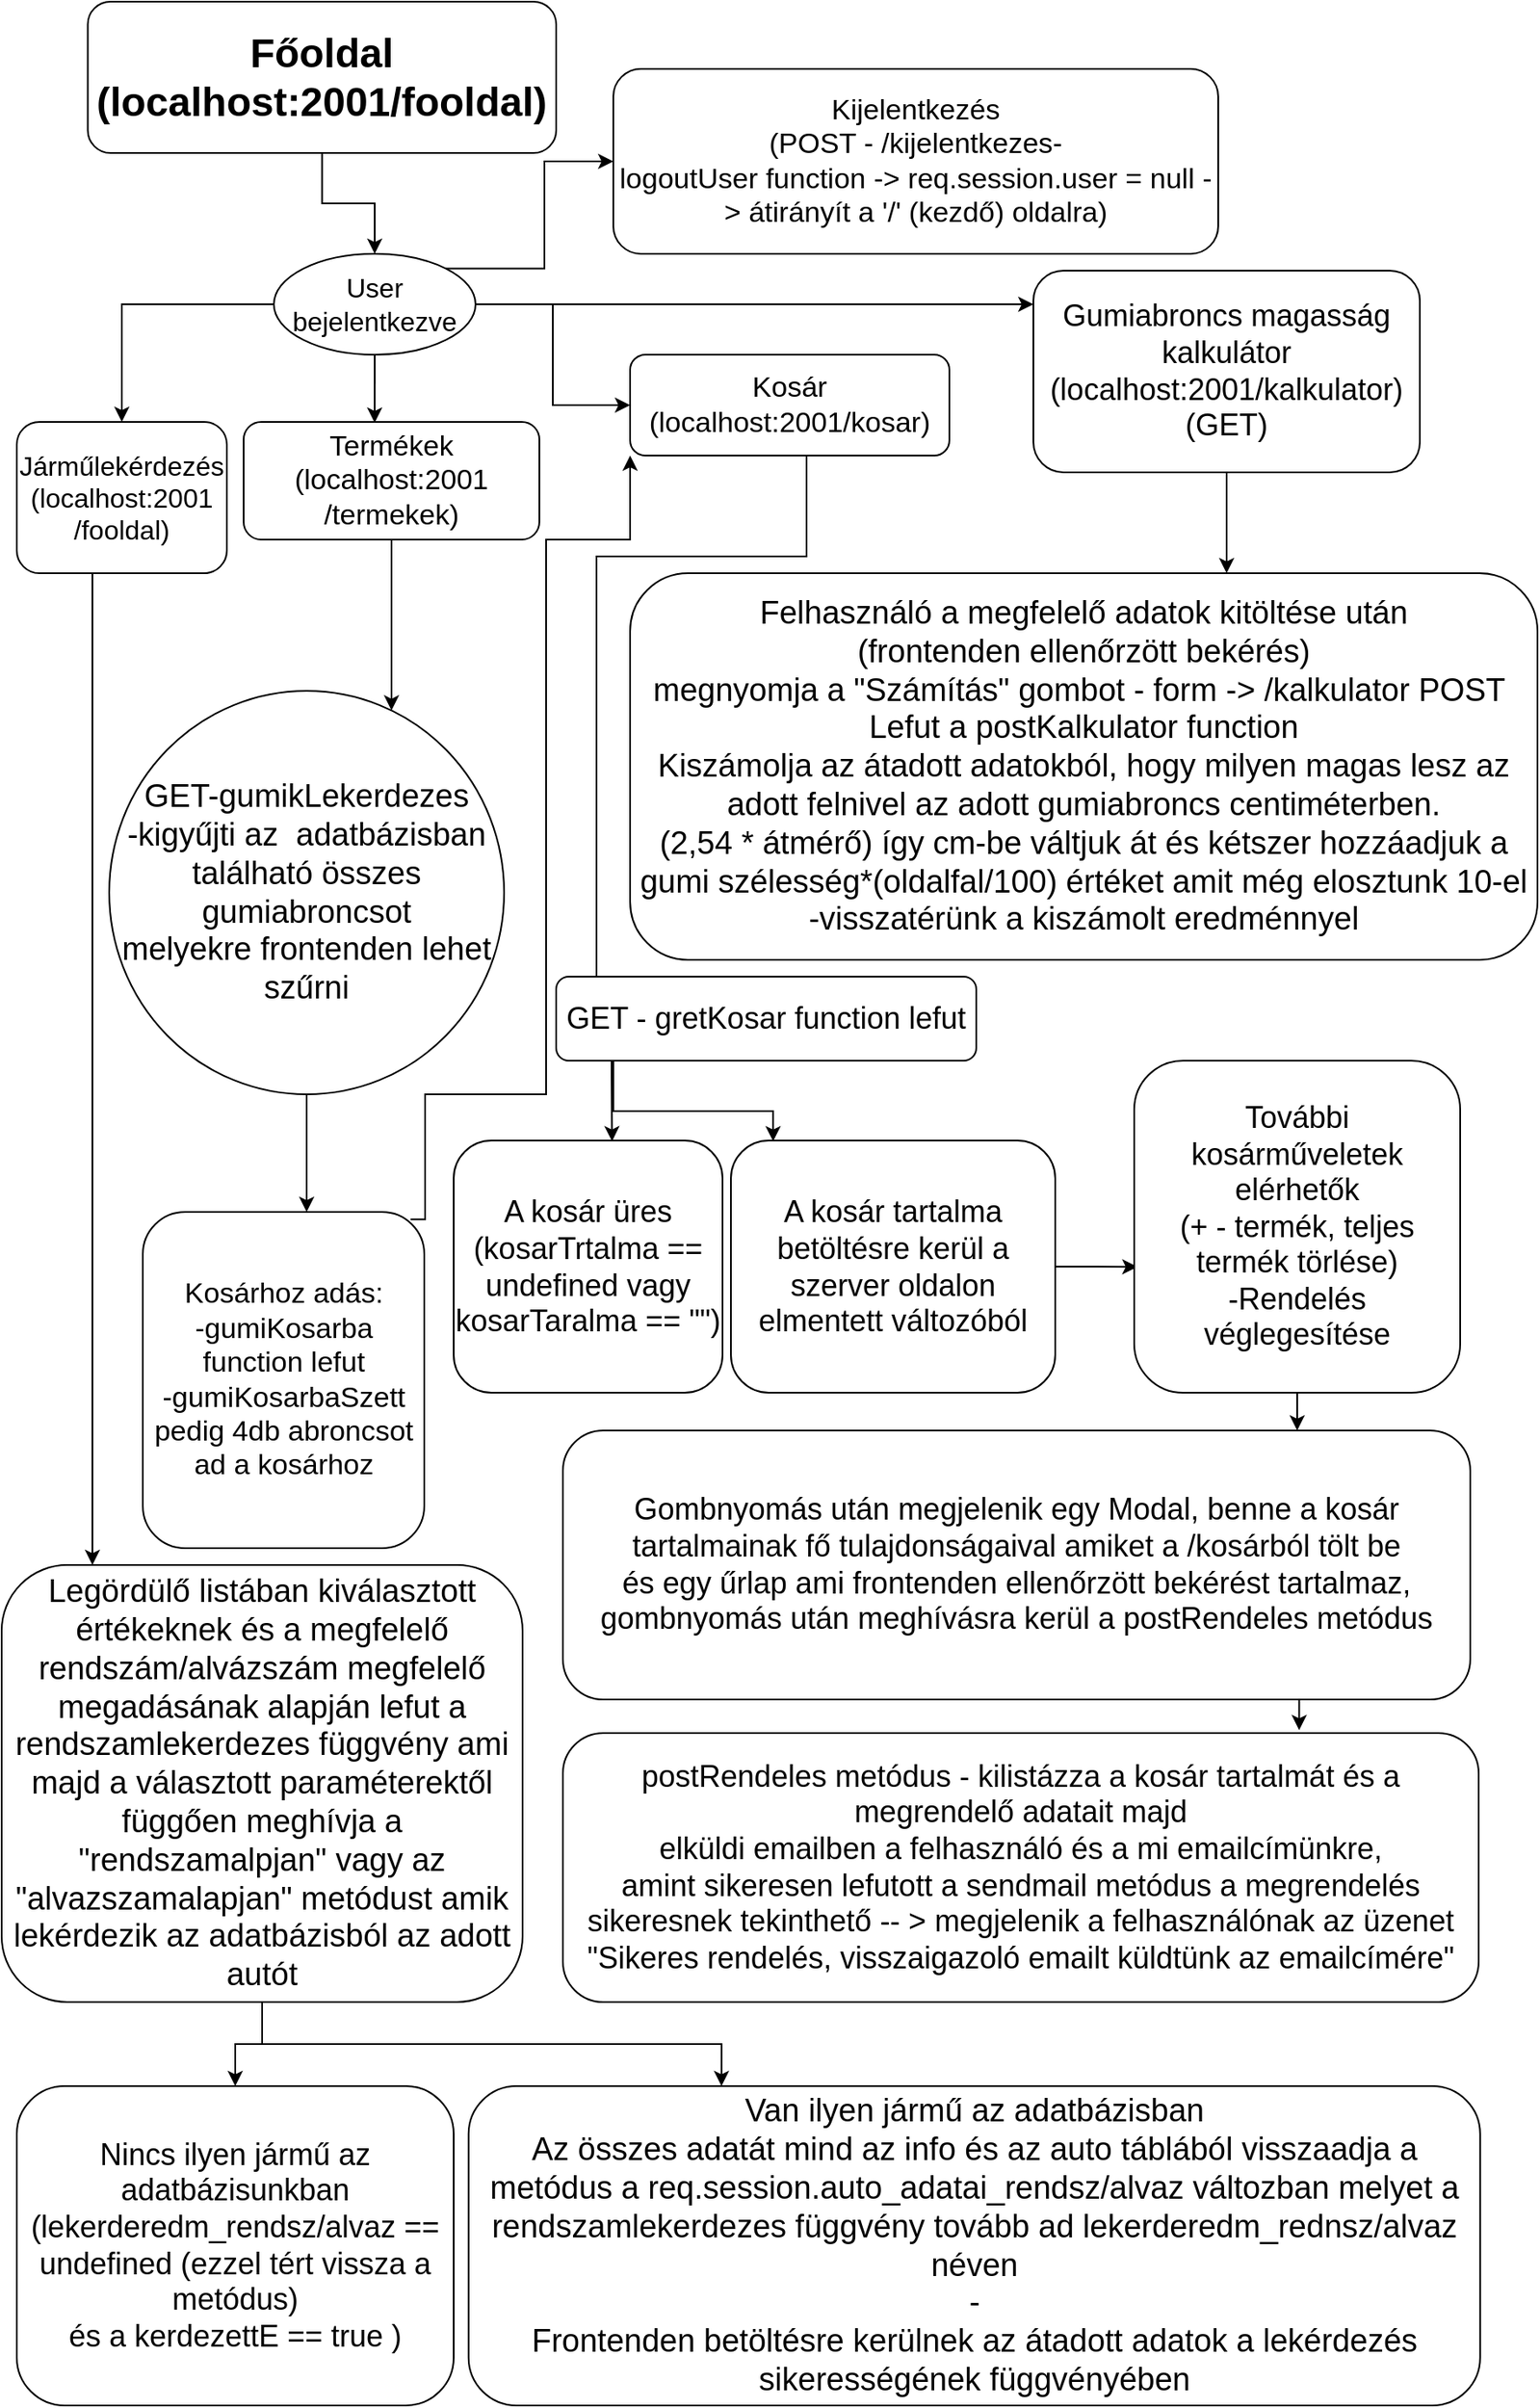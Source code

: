 <mxfile version="17.3.0" type="device"><diagram id="HGh5GYdAjxCbBvtb3ppb" name="Page-1"><mxGraphModel dx="1673" dy="1075" grid="1" gridSize="10" guides="1" tooltips="1" connect="1" arrows="1" fold="1" page="1" pageScale="1" pageWidth="827" pageHeight="1169" math="0" shadow="0"><root><mxCell id="0"/><mxCell id="1" parent="0"/><mxCell id="kMj5dIBPWIlDe_cF6TaS-4" style="edgeStyle=orthogonalEdgeStyle;rounded=0;orthogonalLoop=1;jettySize=auto;html=1;entryX=0.5;entryY=0;entryDx=0;entryDy=0;" edge="1" parent="1" source="qYlpwDRyYmOsgT5r-fNk-1" target="qYlpwDRyYmOsgT5r-fNk-2"><mxGeometry relative="1" as="geometry"/></mxCell><mxCell id="qYlpwDRyYmOsgT5r-fNk-1" value="&lt;font style=&quot;font-size: 24px&quot;&gt;&lt;b&gt;Főoldal&lt;br&gt;(localhost:2001/fooldal)&lt;/b&gt;&lt;/font&gt;" style="rounded=1;whiteSpace=wrap;html=1;" parent="1" vertex="1"><mxGeometry x="237.25" y="80" width="278.75" height="90" as="geometry"/></mxCell><mxCell id="qYlpwDRyYmOsgT5r-fNk-7" value="" style="edgeStyle=orthogonalEdgeStyle;rounded=0;orthogonalLoop=1;jettySize=auto;html=1;fontSize=17;" parent="1" source="qYlpwDRyYmOsgT5r-fNk-2" target="qYlpwDRyYmOsgT5r-fNk-6" edge="1"><mxGeometry relative="1" as="geometry"/></mxCell><mxCell id="qYlpwDRyYmOsgT5r-fNk-11" value="" style="edgeStyle=orthogonalEdgeStyle;rounded=0;orthogonalLoop=1;jettySize=auto;html=1;fontSize=17;" parent="1" source="qYlpwDRyYmOsgT5r-fNk-2" target="qYlpwDRyYmOsgT5r-fNk-10" edge="1"><mxGeometry relative="1" as="geometry"/></mxCell><mxCell id="qYlpwDRyYmOsgT5r-fNk-13" value="" style="edgeStyle=orthogonalEdgeStyle;rounded=0;orthogonalLoop=1;jettySize=auto;html=1;fontSize=17;" parent="1" source="qYlpwDRyYmOsgT5r-fNk-2" target="qYlpwDRyYmOsgT5r-fNk-12" edge="1"><mxGeometry relative="1" as="geometry"><Array as="points"><mxPoint x="860" y="260"/><mxPoint x="860" y="260"/></Array></mxGeometry></mxCell><mxCell id="qYlpwDRyYmOsgT5r-fNk-18" style="edgeStyle=orthogonalEdgeStyle;rounded=0;orthogonalLoop=1;jettySize=auto;html=1;exitX=1;exitY=0;exitDx=0;exitDy=0;entryX=0;entryY=0.5;entryDx=0;entryDy=0;fontSize=17;" parent="1" source="qYlpwDRyYmOsgT5r-fNk-2" target="qYlpwDRyYmOsgT5r-fNk-4" edge="1"><mxGeometry relative="1" as="geometry"/></mxCell><mxCell id="kMj5dIBPWIlDe_cF6TaS-11" style="edgeStyle=orthogonalEdgeStyle;rounded=0;orthogonalLoop=1;jettySize=auto;html=1;entryX=0.443;entryY=0.007;entryDx=0;entryDy=0;entryPerimeter=0;fontSize=17;" edge="1" parent="1" source="qYlpwDRyYmOsgT5r-fNk-2" target="qYlpwDRyYmOsgT5r-fNk-8"><mxGeometry relative="1" as="geometry"/></mxCell><mxCell id="qYlpwDRyYmOsgT5r-fNk-2" value="&lt;font style=&quot;font-size: 16px&quot;&gt;User bejelentkezve&lt;/font&gt;" style="ellipse;whiteSpace=wrap;html=1;rounded=1;" parent="1" vertex="1"><mxGeometry x="348" y="230" width="120" height="60" as="geometry"/></mxCell><mxCell id="qYlpwDRyYmOsgT5r-fNk-4" value="&lt;font style=&quot;font-size: 17px&quot;&gt;Kijelentkezés&lt;br&gt;(POST - /kijelentkezes- &lt;br&gt;logoutUser function -&amp;gt; req.session.user = null -&amp;gt; átirányít a '/' (kezdő) oldalra)&lt;/font&gt;" style="whiteSpace=wrap;html=1;rounded=1;" parent="1" vertex="1"><mxGeometry x="550" y="120" width="360" height="110" as="geometry"/></mxCell><mxCell id="qYlpwDRyYmOsgT5r-fNk-15" value="" style="edgeStyle=orthogonalEdgeStyle;rounded=0;orthogonalLoop=1;jettySize=auto;html=1;fontSize=17;" parent="1" source="qYlpwDRyYmOsgT5r-fNk-6" target="qYlpwDRyYmOsgT5r-fNk-14" edge="1"><mxGeometry relative="1" as="geometry"><Array as="points"><mxPoint x="240" y="720"/><mxPoint x="240" y="720"/></Array></mxGeometry></mxCell><mxCell id="qYlpwDRyYmOsgT5r-fNk-6" value="&lt;font style=&quot;font-size: 16px&quot;&gt;Járműlekérdezés&lt;br&gt;(localhost:2001&lt;br&gt;/fooldal)&lt;/font&gt;" style="whiteSpace=wrap;html=1;rounded=1;" parent="1" vertex="1"><mxGeometry x="195" y="330" width="125" height="90" as="geometry"/></mxCell><mxCell id="GN4-xmFXsHfn7Z7wkp_S-4" style="edgeStyle=orthogonalEdgeStyle;rounded=0;orthogonalLoop=1;jettySize=auto;html=1;fontSize=17;" parent="1" source="qYlpwDRyYmOsgT5r-fNk-8" target="qYlpwDRyYmOsgT5r-fNk-16" edge="1"><mxGeometry relative="1" as="geometry"><Array as="points"><mxPoint x="390" y="400"/><mxPoint x="390" y="400"/></Array></mxGeometry></mxCell><mxCell id="qYlpwDRyYmOsgT5r-fNk-8" value="&lt;font style=&quot;font-size: 17px&quot;&gt;Termékek&lt;br&gt;(localhost:2001&lt;br&gt;/termekek)&lt;/font&gt;" style="whiteSpace=wrap;html=1;rounded=1;" parent="1" vertex="1"><mxGeometry x="330" y="330" width="176" height="70" as="geometry"/></mxCell><mxCell id="kMj5dIBPWIlDe_cF6TaS-9" style="edgeStyle=orthogonalEdgeStyle;rounded=0;orthogonalLoop=1;jettySize=auto;html=1;entryX=0.198;entryY=0.111;entryDx=0;entryDy=0;entryPerimeter=0;" edge="1" parent="1" source="qYlpwDRyYmOsgT5r-fNk-10" target="qYlpwDRyYmOsgT5r-fNk-26"><mxGeometry relative="1" as="geometry"><Array as="points"><mxPoint x="665" y="410"/><mxPoint x="540" y="410"/></Array></mxGeometry></mxCell><mxCell id="qYlpwDRyYmOsgT5r-fNk-10" value="&lt;font style=&quot;font-size: 17px&quot;&gt;Kosár&lt;br&gt;(localhost:2001/kosar)&lt;/font&gt;" style="whiteSpace=wrap;html=1;rounded=1;" parent="1" vertex="1"><mxGeometry x="560" y="290" width="190" height="60" as="geometry"/></mxCell><mxCell id="Z-UA0LGfHoTg0JX9UKSZ-2" value="" style="edgeStyle=orthogonalEdgeStyle;rounded=0;orthogonalLoop=1;jettySize=auto;html=1;" parent="1" source="qYlpwDRyYmOsgT5r-fNk-12" target="Z-UA0LGfHoTg0JX9UKSZ-1" edge="1"><mxGeometry relative="1" as="geometry"><Array as="points"><mxPoint x="845" y="350"/><mxPoint x="845" y="350"/></Array></mxGeometry></mxCell><mxCell id="qYlpwDRyYmOsgT5r-fNk-12" value="&lt;font style=&quot;font-size: 18px&quot;&gt;Gumiabroncs magasság kalkulátor&lt;br&gt;(localhost:2001/kalkulator) (GET)&lt;/font&gt;" style="whiteSpace=wrap;html=1;rounded=1;" parent="1" vertex="1"><mxGeometry x="800" y="240" width="230" height="120" as="geometry"/></mxCell><mxCell id="xdgRmM3sGP-fQzW3aatK-2" value="" style="edgeStyle=orthogonalEdgeStyle;rounded=0;orthogonalLoop=1;jettySize=auto;html=1;" parent="1" source="qYlpwDRyYmOsgT5r-fNk-14" target="xdgRmM3sGP-fQzW3aatK-1" edge="1"><mxGeometry relative="1" as="geometry"/></mxCell><mxCell id="tpSjlPLaAttCzlAUfKzX-3" style="edgeStyle=orthogonalEdgeStyle;rounded=0;orthogonalLoop=1;jettySize=auto;html=1;entryX=0.25;entryY=0;entryDx=0;entryDy=0;" parent="1" source="qYlpwDRyYmOsgT5r-fNk-14" target="xdgRmM3sGP-fQzW3aatK-3" edge="1"><mxGeometry relative="1" as="geometry"/></mxCell><mxCell id="qYlpwDRyYmOsgT5r-fNk-14" value="&lt;font style=&quot;font-size: 19px&quot;&gt;Legördülő listában kiválasztott értékeknek és a megfelelő rendszám/alvázszám megfelelő megadásának alapján lefut a rendszamlekerdezes függvény ami majd a választott paraméterektől függően meghívja a &quot;rendszamalpjan&quot; vagy az &quot;alvazszamalapjan&quot; metódust amik lekérdezik az adatbázisból az adott autót&lt;/font&gt;" style="whiteSpace=wrap;html=1;rounded=1;" parent="1" vertex="1"><mxGeometry x="186" y="1010" width="310" height="260" as="geometry"/></mxCell><mxCell id="qYlpwDRyYmOsgT5r-fNk-22" value="" style="edgeStyle=orthogonalEdgeStyle;rounded=0;orthogonalLoop=1;jettySize=auto;html=1;fontSize=17;" parent="1" source="qYlpwDRyYmOsgT5r-fNk-16" target="qYlpwDRyYmOsgT5r-fNk-21" edge="1"><mxGeometry relative="1" as="geometry"><Array as="points"><mxPoint x="390" y="630"/><mxPoint x="390" y="630"/></Array></mxGeometry></mxCell><mxCell id="kMj5dIBPWIlDe_cF6TaS-2" style="edgeStyle=orthogonalEdgeStyle;rounded=0;orthogonalLoop=1;jettySize=auto;html=1;exitX=0.951;exitY=0.022;exitDx=0;exitDy=0;entryX=0;entryY=1;entryDx=0;entryDy=0;exitPerimeter=0;" edge="1" parent="1"><mxGeometry relative="1" as="geometry"><mxPoint x="429.293" y="804.4" as="sourcePoint"/><mxPoint x="560" y="350" as="targetPoint"/><Array as="points"><mxPoint x="438" y="804"/><mxPoint x="438" y="730"/><mxPoint x="510" y="730"/><mxPoint x="510" y="400"/><mxPoint x="560" y="400"/></Array></mxGeometry></mxCell><mxCell id="qYlpwDRyYmOsgT5r-fNk-21" value="&lt;font style=&quot;font-size: 17px&quot;&gt;Kosárhoz adás:&lt;br&gt;-gumiKosarba function lefut&lt;br&gt;-gumiKosarbaSzett pedig 4db abroncsot ad a kosárhoz&lt;/font&gt;" style="whiteSpace=wrap;html=1;rounded=1;" parent="1" vertex="1"><mxGeometry x="270" y="800" width="167.5" height="200" as="geometry"/></mxCell><mxCell id="kMj5dIBPWIlDe_cF6TaS-8" style="edgeStyle=orthogonalEdgeStyle;rounded=0;orthogonalLoop=1;jettySize=auto;html=1;entryX=0.13;entryY=0.003;entryDx=0;entryDy=0;entryPerimeter=0;" edge="1" parent="1" source="qYlpwDRyYmOsgT5r-fNk-26" target="qYlpwDRyYmOsgT5r-fNk-36"><mxGeometry relative="1" as="geometry"><Array as="points"><mxPoint x="550" y="740"/><mxPoint x="645" y="740"/></Array></mxGeometry></mxCell><mxCell id="kMj5dIBPWIlDe_cF6TaS-10" style="edgeStyle=orthogonalEdgeStyle;rounded=0;orthogonalLoop=1;jettySize=auto;html=1;entryX=0.589;entryY=0.003;entryDx=0;entryDy=0;entryPerimeter=0;" edge="1" parent="1" source="qYlpwDRyYmOsgT5r-fNk-26" target="qYlpwDRyYmOsgT5r-fNk-34"><mxGeometry relative="1" as="geometry"><Array as="points"><mxPoint x="549" y="720"/><mxPoint x="549" y="720"/></Array></mxGeometry></mxCell><mxCell id="qYlpwDRyYmOsgT5r-fNk-26" value="&lt;font style=&quot;font-size: 18px&quot;&gt;GET - gretKosar function lefut&lt;/font&gt;" style="whiteSpace=wrap;html=1;rounded=1;" parent="1" vertex="1"><mxGeometry x="516" y="660" width="250" height="50" as="geometry"/></mxCell><mxCell id="qYlpwDRyYmOsgT5r-fNk-34" value="&lt;font style=&quot;font-size: 18px&quot;&gt;&lt;font style=&quot;font-size: 18px&quot;&gt;A kosár üres&lt;/font&gt;&lt;br&gt;(kosarTrtalma == undefined vagy&lt;br&gt;kosarTaralma == &quot;&quot;)&lt;/font&gt;" style="whiteSpace=wrap;html=1;rounded=1;" parent="1" vertex="1"><mxGeometry x="455" y="757.5" width="160" height="150" as="geometry"/></mxCell><mxCell id="kMj5dIBPWIlDe_cF6TaS-6" style="edgeStyle=orthogonalEdgeStyle;rounded=0;orthogonalLoop=1;jettySize=auto;html=1;entryX=0.01;entryY=0.621;entryDx=0;entryDy=0;entryPerimeter=0;" edge="1" parent="1" source="qYlpwDRyYmOsgT5r-fNk-36" target="qYlpwDRyYmOsgT5r-fNk-38"><mxGeometry relative="1" as="geometry"/></mxCell><mxCell id="qYlpwDRyYmOsgT5r-fNk-36" value="&lt;font style=&quot;font-size: 18px&quot;&gt;A kosár tartalma betöltésre kerül a szerver oldalon elmentett változóból&lt;/font&gt;" style="whiteSpace=wrap;html=1;rounded=1;" parent="1" vertex="1"><mxGeometry x="620" y="757.5" width="193" height="150" as="geometry"/></mxCell><mxCell id="xdgRmM3sGP-fQzW3aatK-9" value="" style="edgeStyle=orthogonalEdgeStyle;rounded=0;orthogonalLoop=1;jettySize=auto;html=1;" parent="1" source="qYlpwDRyYmOsgT5r-fNk-38" target="xdgRmM3sGP-fQzW3aatK-8" edge="1"><mxGeometry relative="1" as="geometry"><Array as="points"><mxPoint x="1046" y="820"/><mxPoint x="1046" y="820"/></Array></mxGeometry></mxCell><mxCell id="qYlpwDRyYmOsgT5r-fNk-38" value="&lt;font style=&quot;font-size: 18px&quot;&gt;További kosárműveletek elérhetők&lt;br&gt;(+ - termék, teljes termék törlése)&lt;br&gt;-Rendelés véglegesítése&lt;/font&gt;" style="whiteSpace=wrap;html=1;rounded=1;" parent="1" vertex="1"><mxGeometry x="860" y="710" width="194" height="197.5" as="geometry"/></mxCell><mxCell id="Z-UA0LGfHoTg0JX9UKSZ-1" value="&lt;font style=&quot;font-size: 19px&quot;&gt;Felhasználó a megfelelő adatok kitöltése után&lt;br&gt;(frontenden ellenőrzött bekérés)&lt;br&gt;megnyomja a &quot;Számítás&quot; gombot - form -&amp;gt; /kalkulator POST&amp;nbsp;&lt;br&gt;Lefut a postKalkulator function&lt;br&gt;Kiszámolja az átadott adatokból, hogy milyen magas lesz az adott felnivel az adott gumiabroncs centiméterben.&lt;br&gt;(2,54 * átmérő) így cm-be váltjuk át és kétszer hozzáadjuk a gumi szélesség*(oldalfal/100) értéket amit még elosztunk 10-el&lt;br&gt;-visszatérünk a kiszámolt eredménnyel&lt;/font&gt;" style="whiteSpace=wrap;html=1;rounded=1;" parent="1" vertex="1"><mxGeometry x="560" y="420" width="540" height="230" as="geometry"/></mxCell><mxCell id="xdgRmM3sGP-fQzW3aatK-1" value="&lt;font style=&quot;font-size: 18px&quot;&gt;Nincs ilyen jármű az adatbázisunkban&lt;br&gt;(lekerderedm_rendsz/alvaz == undefined (ezzel tért vissza a metódus)&lt;br&gt;és a kerdezettE == true )&lt;/font&gt;" style="whiteSpace=wrap;html=1;rounded=1;" parent="1" vertex="1"><mxGeometry x="195" y="1320" width="260" height="190" as="geometry"/></mxCell><mxCell id="xdgRmM3sGP-fQzW3aatK-3" value="&lt;font style=&quot;font-size: 19px&quot;&gt;Van ilyen jármű az adatbázisban&lt;br&gt;Az összes adatát mind az info és az auto táblából visszaadja a metódus a req.session.auto_adatai_rendsz/alvaz változban melyet a rendszamlekerdezes függvény tovább ad lekerderedm_rednsz/alvaz néven&lt;br&gt;-&lt;br&gt;Frontenden betöltésre kerülnek az átadott adatok a lekérdezés sikerességének függvényében&lt;/font&gt;" style="whiteSpace=wrap;html=1;rounded=1;" parent="1" vertex="1"><mxGeometry x="463.88" y="1320" width="602" height="190" as="geometry"/></mxCell><mxCell id="tpSjlPLaAttCzlAUfKzX-2" value="" style="edgeStyle=orthogonalEdgeStyle;rounded=0;orthogonalLoop=1;jettySize=auto;html=1;entryX=0.804;entryY=-0.011;entryDx=0;entryDy=0;entryPerimeter=0;exitX=0.803;exitY=1;exitDx=0;exitDy=0;exitPerimeter=0;" parent="1" source="xdgRmM3sGP-fQzW3aatK-8" target="tpSjlPLaAttCzlAUfKzX-1" edge="1"><mxGeometry relative="1" as="geometry"/></mxCell><mxCell id="xdgRmM3sGP-fQzW3aatK-8" value="&lt;font style=&quot;font-size: 18px&quot;&gt;Gombnyomás után megjelenik egy Modal, benne a kosár tartalmainak fő tulajdonságaival amiket a /kosárból tölt be&lt;br&gt;és egy űrlap ami frontenden ellenőrzött bekérést tartalmaz, gombnyomás után meghívásra kerül a postRendeles metódus&lt;/font&gt;" style="whiteSpace=wrap;html=1;rounded=1;" parent="1" vertex="1"><mxGeometry x="520" y="930" width="540" height="160" as="geometry"/></mxCell><mxCell id="tpSjlPLaAttCzlAUfKzX-1" value="&lt;font style=&quot;font-size: 18px&quot;&gt;postRendeles metódus - kilistázza a kosár tartalmát és a megrendelő adatait majd&lt;br&gt;elküldi emailben a felhasználó és a mi emailcímünkre,&lt;br&gt;amint sikeresen lefutott a sendmail metódus a megrendelés sikeresnek tekinthető -- &amp;gt; megjelenik a felhasználónak az üzenet &quot;Sikeres rendelés, visszaigazoló emailt küldtünk az emailcímére&quot;&lt;/font&gt;" style="whiteSpace=wrap;html=1;rounded=1;" parent="1" vertex="1"><mxGeometry x="520" y="1110" width="545" height="160" as="geometry"/></mxCell><mxCell id="qYlpwDRyYmOsgT5r-fNk-16" value="&lt;font style=&quot;font-size: 19px&quot;&gt;GET-gumikLekerdezes&lt;br&gt;-kigyűjti az&amp;nbsp; adatbázisban található összes gumiabroncsot&lt;br&gt;melyekre frontenden lehet szűrni&lt;/font&gt;" style="ellipse;whiteSpace=wrap;html=1;rounded=1;" parent="1" vertex="1"><mxGeometry x="250" y="490" width="235" height="240" as="geometry"/></mxCell></root></mxGraphModel></diagram></mxfile>